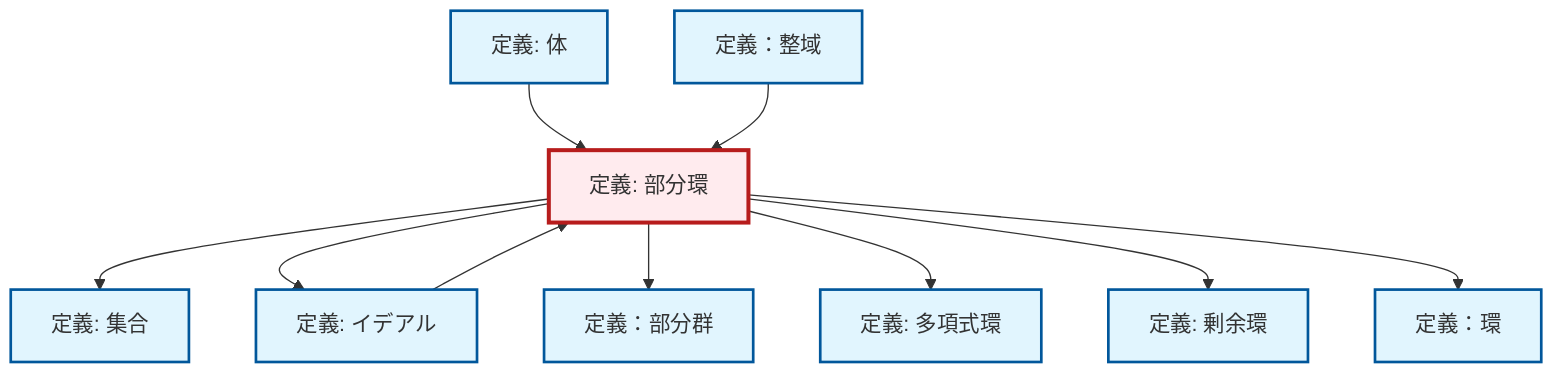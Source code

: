 graph TD
    classDef definition fill:#e1f5fe,stroke:#01579b,stroke-width:2px
    classDef theorem fill:#f3e5f5,stroke:#4a148c,stroke-width:2px
    classDef axiom fill:#fff3e0,stroke:#e65100,stroke-width:2px
    classDef example fill:#e8f5e9,stroke:#1b5e20,stroke-width:2px
    classDef current fill:#ffebee,stroke:#b71c1c,stroke-width:3px
    def-set["定義: 集合"]:::definition
    def-subring["定義: 部分環"]:::definition
    def-ring["定義：環"]:::definition
    def-polynomial-ring["定義: 多項式環"]:::definition
    def-subgroup["定義：部分群"]:::definition
    def-field["定義: 体"]:::definition
    def-ideal["定義: イデアル"]:::definition
    def-integral-domain["定義：整域"]:::definition
    def-quotient-ring["定義: 剰余環"]:::definition
    def-subring --> def-set
    def-subring --> def-ideal
    def-subring --> def-subgroup
    def-ideal --> def-subring
    def-subring --> def-polynomial-ring
    def-field --> def-subring
    def-subring --> def-quotient-ring
    def-integral-domain --> def-subring
    def-subring --> def-ring
    class def-subring current